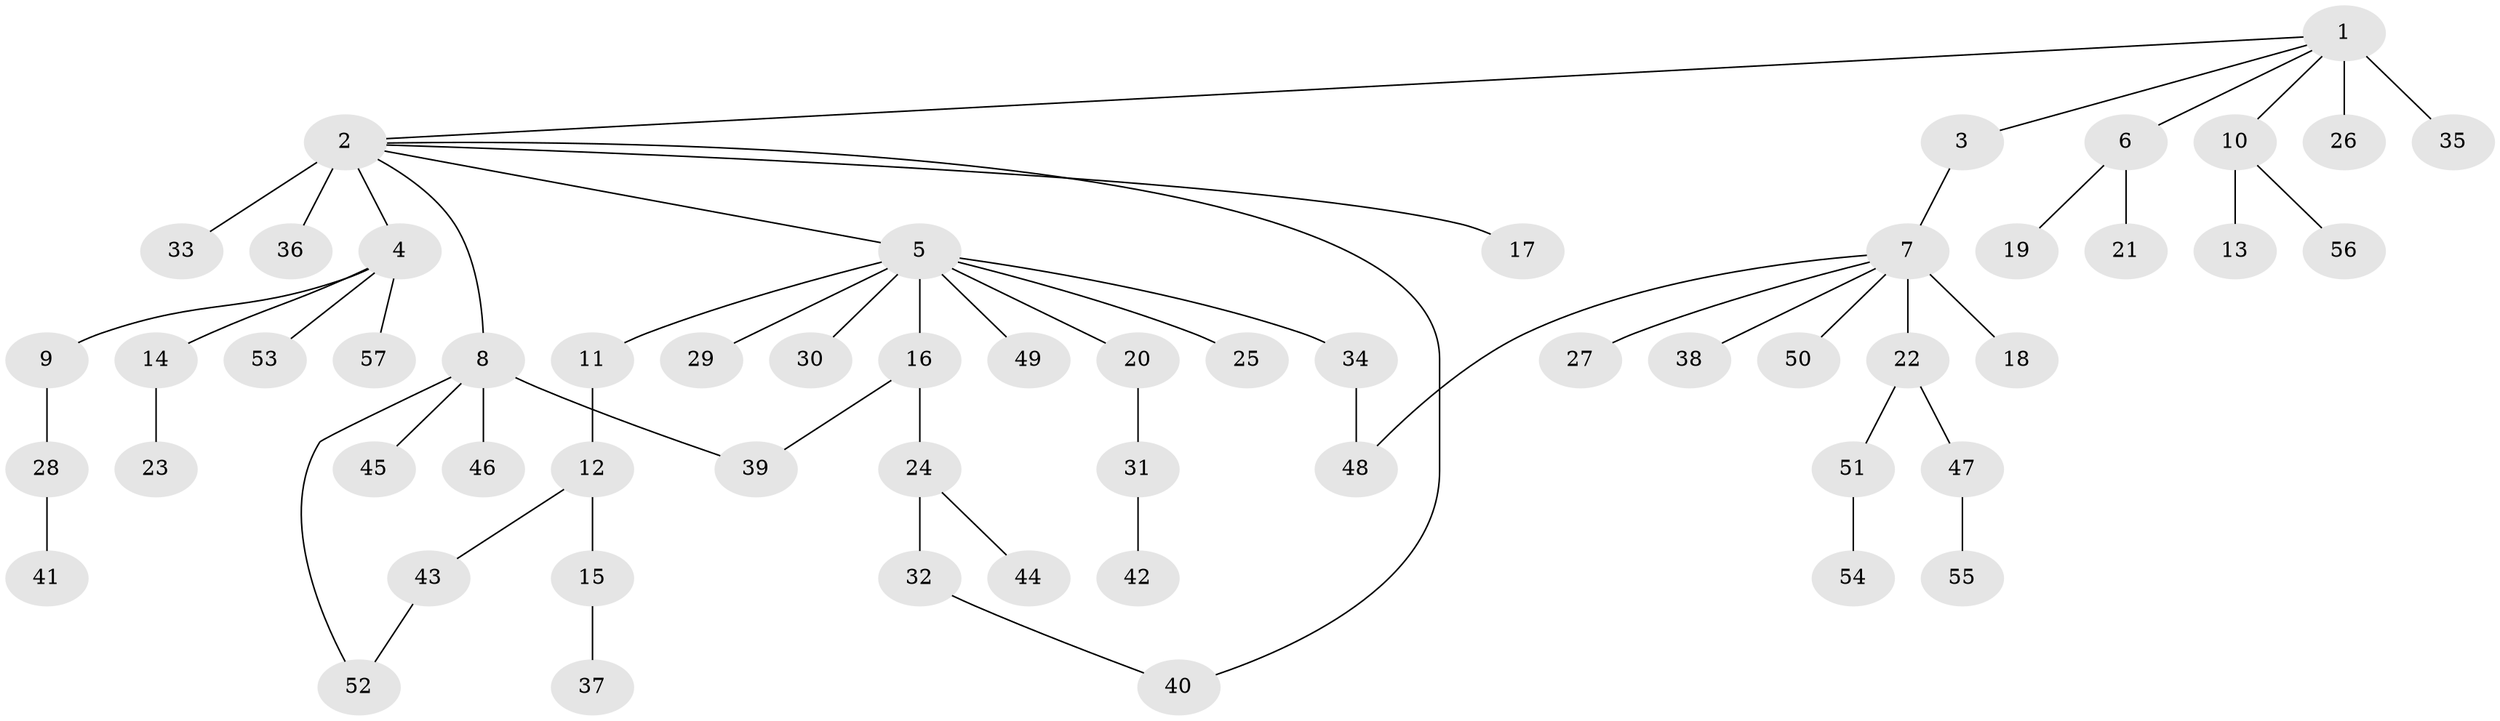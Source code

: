 // original degree distribution, {11: 0.014184397163120567, 14: 0.0070921985815602835, 4: 0.04964539007092199, 6: 0.014184397163120567, 13: 0.0070921985815602835, 8: 0.0070921985815602835, 3: 0.10638297872340426, 7: 0.0070921985815602835, 2: 0.14184397163120568, 1: 0.6312056737588653, 5: 0.014184397163120567}
// Generated by graph-tools (version 1.1) at 2025/50/03/04/25 22:50:35]
// undirected, 57 vertices, 60 edges
graph export_dot {
  node [color=gray90,style=filled];
  1;
  2;
  3;
  4;
  5;
  6;
  7;
  8;
  9;
  10;
  11;
  12;
  13;
  14;
  15;
  16;
  17;
  18;
  19;
  20;
  21;
  22;
  23;
  24;
  25;
  26;
  27;
  28;
  29;
  30;
  31;
  32;
  33;
  34;
  35;
  36;
  37;
  38;
  39;
  40;
  41;
  42;
  43;
  44;
  45;
  46;
  47;
  48;
  49;
  50;
  51;
  52;
  53;
  54;
  55;
  56;
  57;
  1 -- 2 [weight=1.0];
  1 -- 3 [weight=1.0];
  1 -- 6 [weight=1.0];
  1 -- 10 [weight=1.0];
  1 -- 26 [weight=4.0];
  1 -- 35 [weight=1.0];
  2 -- 4 [weight=1.0];
  2 -- 5 [weight=1.0];
  2 -- 8 [weight=1.0];
  2 -- 17 [weight=1.0];
  2 -- 33 [weight=1.0];
  2 -- 36 [weight=5.0];
  2 -- 40 [weight=1.0];
  3 -- 7 [weight=1.0];
  4 -- 9 [weight=1.0];
  4 -- 14 [weight=1.0];
  4 -- 53 [weight=1.0];
  4 -- 57 [weight=1.0];
  5 -- 11 [weight=1.0];
  5 -- 16 [weight=1.0];
  5 -- 20 [weight=1.0];
  5 -- 25 [weight=1.0];
  5 -- 29 [weight=1.0];
  5 -- 30 [weight=1.0];
  5 -- 34 [weight=1.0];
  5 -- 49 [weight=1.0];
  6 -- 19 [weight=1.0];
  6 -- 21 [weight=1.0];
  7 -- 18 [weight=5.0];
  7 -- 22 [weight=1.0];
  7 -- 27 [weight=1.0];
  7 -- 38 [weight=1.0];
  7 -- 48 [weight=1.0];
  7 -- 50 [weight=1.0];
  8 -- 39 [weight=1.0];
  8 -- 45 [weight=1.0];
  8 -- 46 [weight=1.0];
  8 -- 52 [weight=1.0];
  9 -- 28 [weight=1.0];
  10 -- 13 [weight=4.0];
  10 -- 56 [weight=1.0];
  11 -- 12 [weight=2.0];
  12 -- 15 [weight=1.0];
  12 -- 43 [weight=1.0];
  14 -- 23 [weight=1.0];
  15 -- 37 [weight=1.0];
  16 -- 24 [weight=1.0];
  16 -- 39 [weight=1.0];
  20 -- 31 [weight=1.0];
  22 -- 47 [weight=1.0];
  22 -- 51 [weight=1.0];
  24 -- 32 [weight=1.0];
  24 -- 44 [weight=1.0];
  28 -- 41 [weight=1.0];
  31 -- 42 [weight=1.0];
  32 -- 40 [weight=1.0];
  34 -- 48 [weight=1.0];
  43 -- 52 [weight=1.0];
  47 -- 55 [weight=1.0];
  51 -- 54 [weight=1.0];
}
